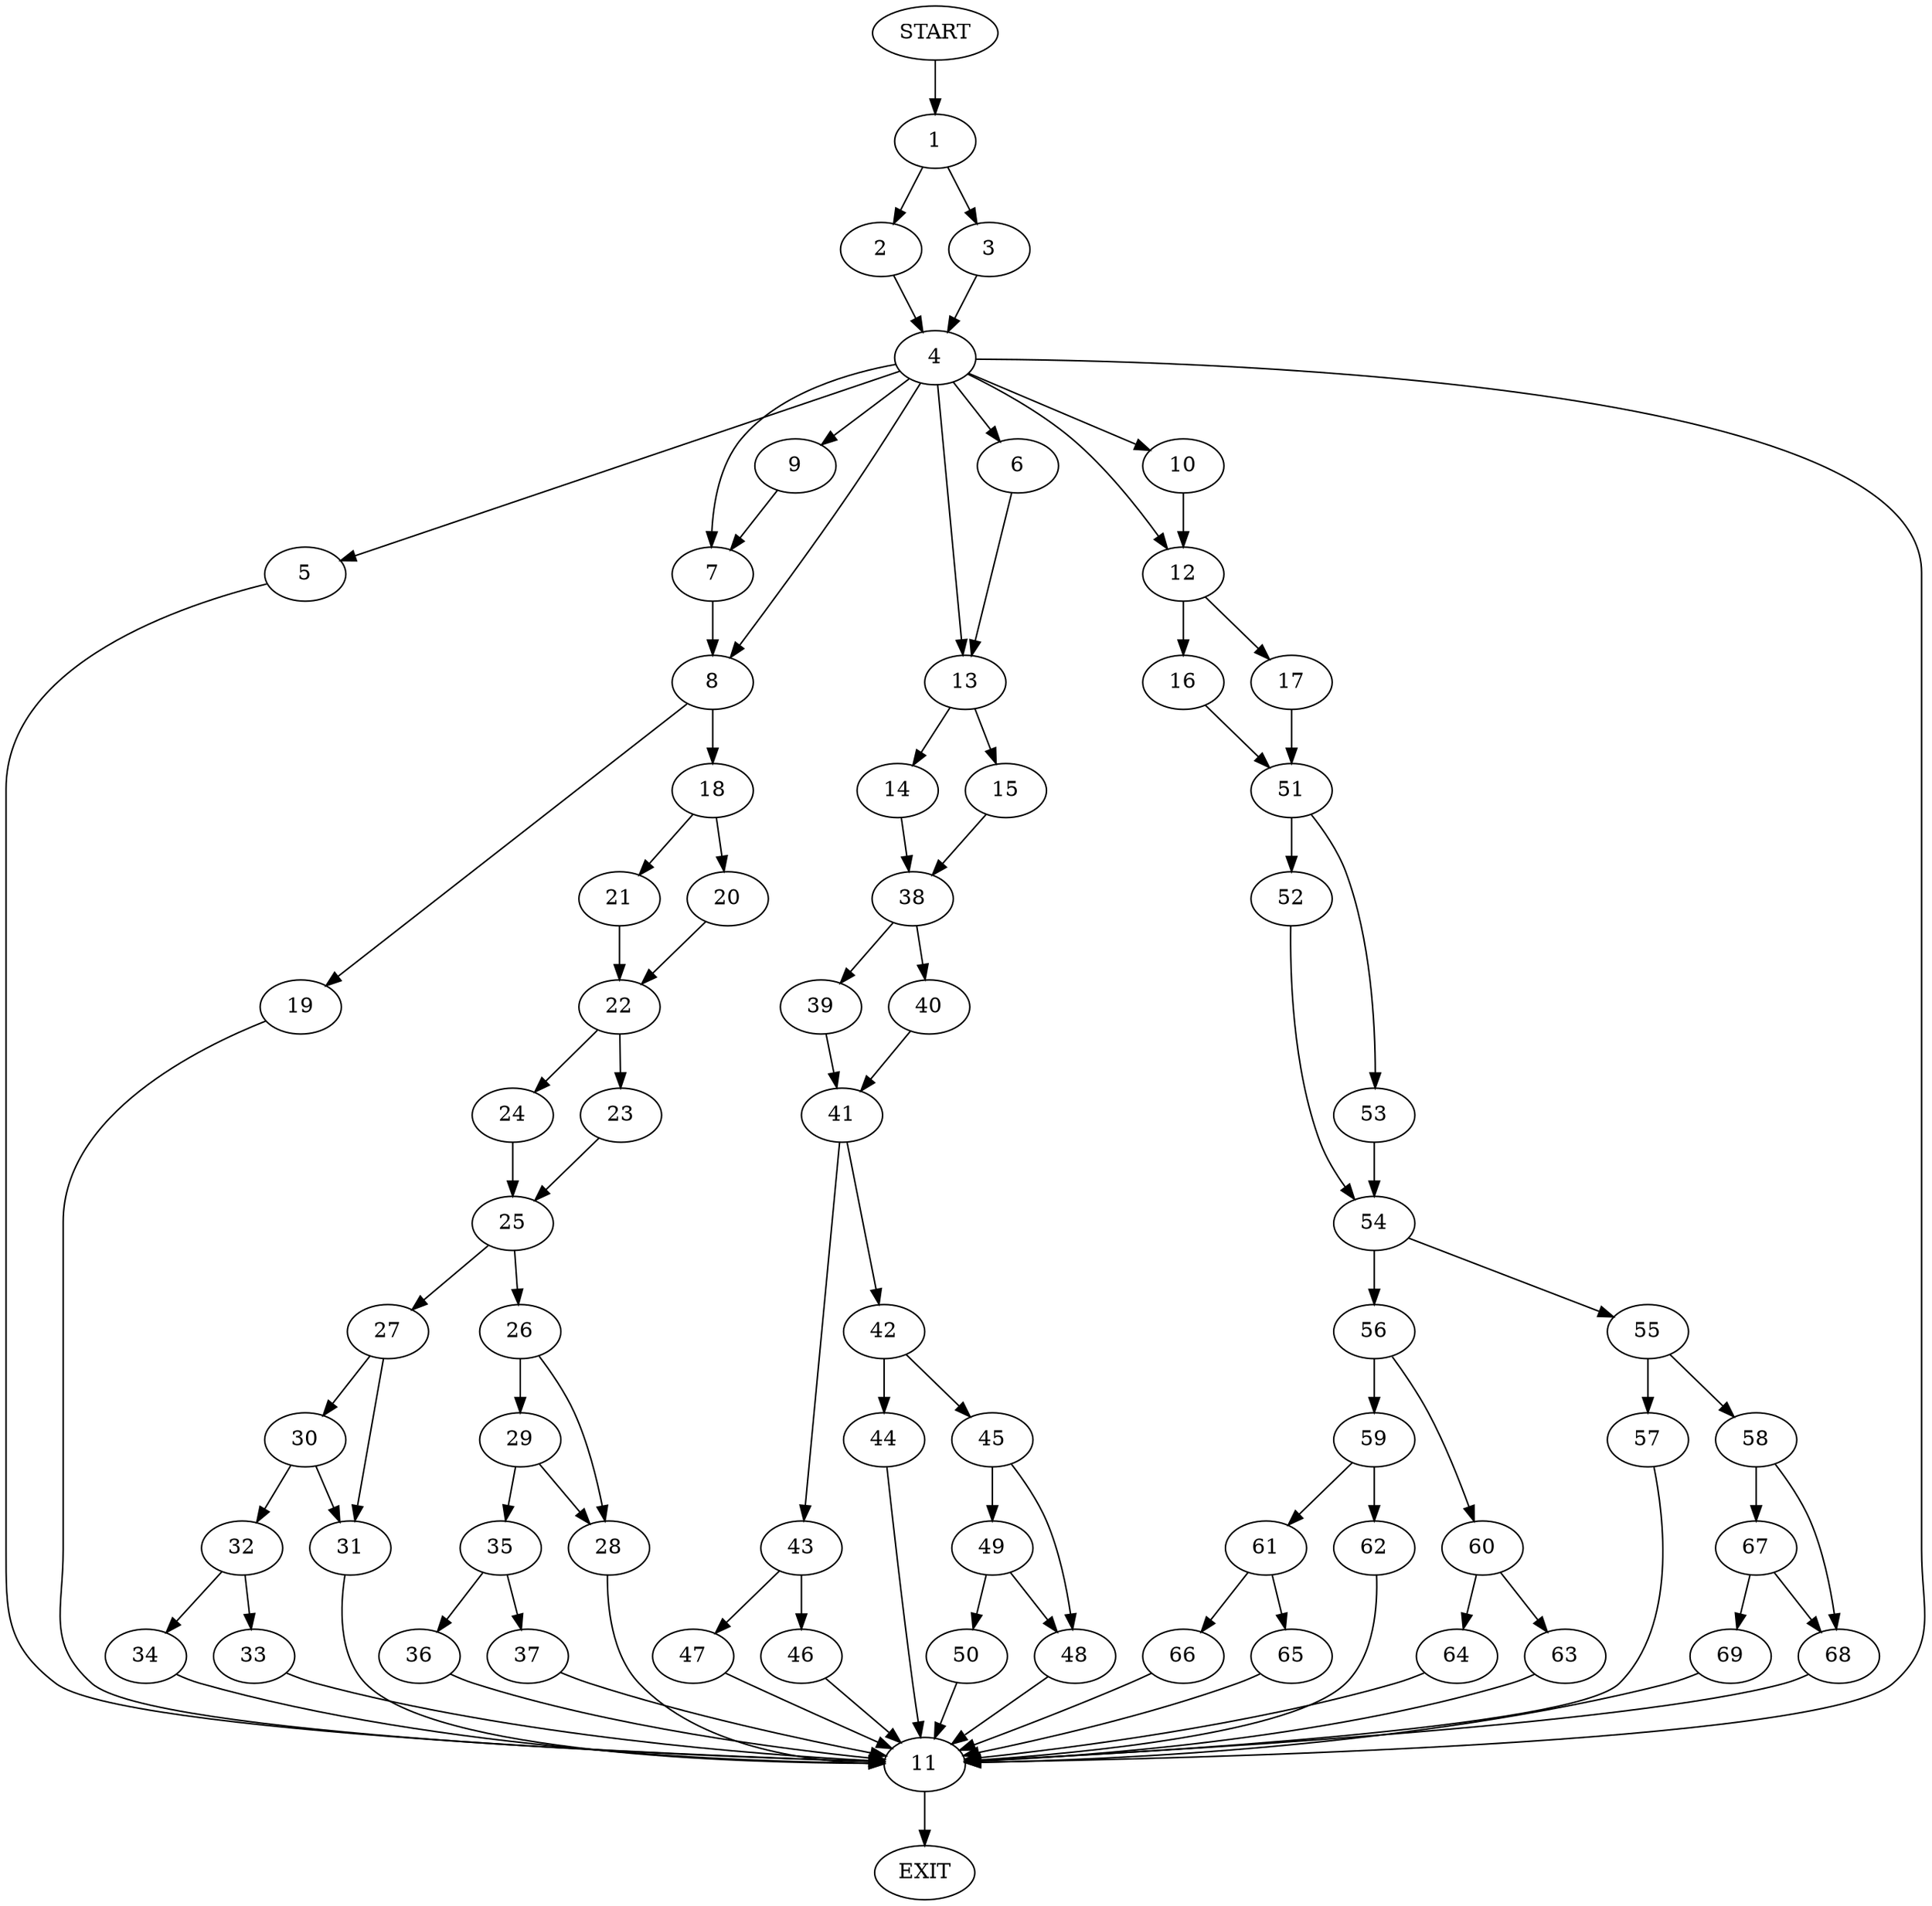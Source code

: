 digraph {
0 [label="START"]
70 [label="EXIT"]
0 -> 1
1 -> 2
1 -> 3
2 -> 4
3 -> 4
4 -> 5
4 -> 6
4 -> 7
4 -> 8
4 -> 9
4 -> 10
4 -> 11
4 -> 12
4 -> 13
6 -> 13
7 -> 8
13 -> 14
13 -> 15
10 -> 12
12 -> 16
12 -> 17
8 -> 18
8 -> 19
5 -> 11
9 -> 7
11 -> 70
18 -> 20
18 -> 21
19 -> 11
21 -> 22
20 -> 22
22 -> 23
22 -> 24
24 -> 25
23 -> 25
25 -> 26
25 -> 27
26 -> 28
26 -> 29
27 -> 30
27 -> 31
30 -> 31
30 -> 32
31 -> 11
32 -> 33
32 -> 34
34 -> 11
33 -> 11
28 -> 11
29 -> 35
29 -> 28
35 -> 36
35 -> 37
37 -> 11
36 -> 11
15 -> 38
14 -> 38
38 -> 39
38 -> 40
39 -> 41
40 -> 41
41 -> 42
41 -> 43
42 -> 44
42 -> 45
43 -> 46
43 -> 47
45 -> 48
45 -> 49
44 -> 11
49 -> 48
49 -> 50
48 -> 11
50 -> 11
46 -> 11
47 -> 11
17 -> 51
16 -> 51
51 -> 52
51 -> 53
53 -> 54
52 -> 54
54 -> 55
54 -> 56
55 -> 57
55 -> 58
56 -> 59
56 -> 60
59 -> 61
59 -> 62
60 -> 63
60 -> 64
63 -> 11
64 -> 11
61 -> 65
61 -> 66
62 -> 11
65 -> 11
66 -> 11
58 -> 67
58 -> 68
57 -> 11
68 -> 11
67 -> 68
67 -> 69
69 -> 11
}
